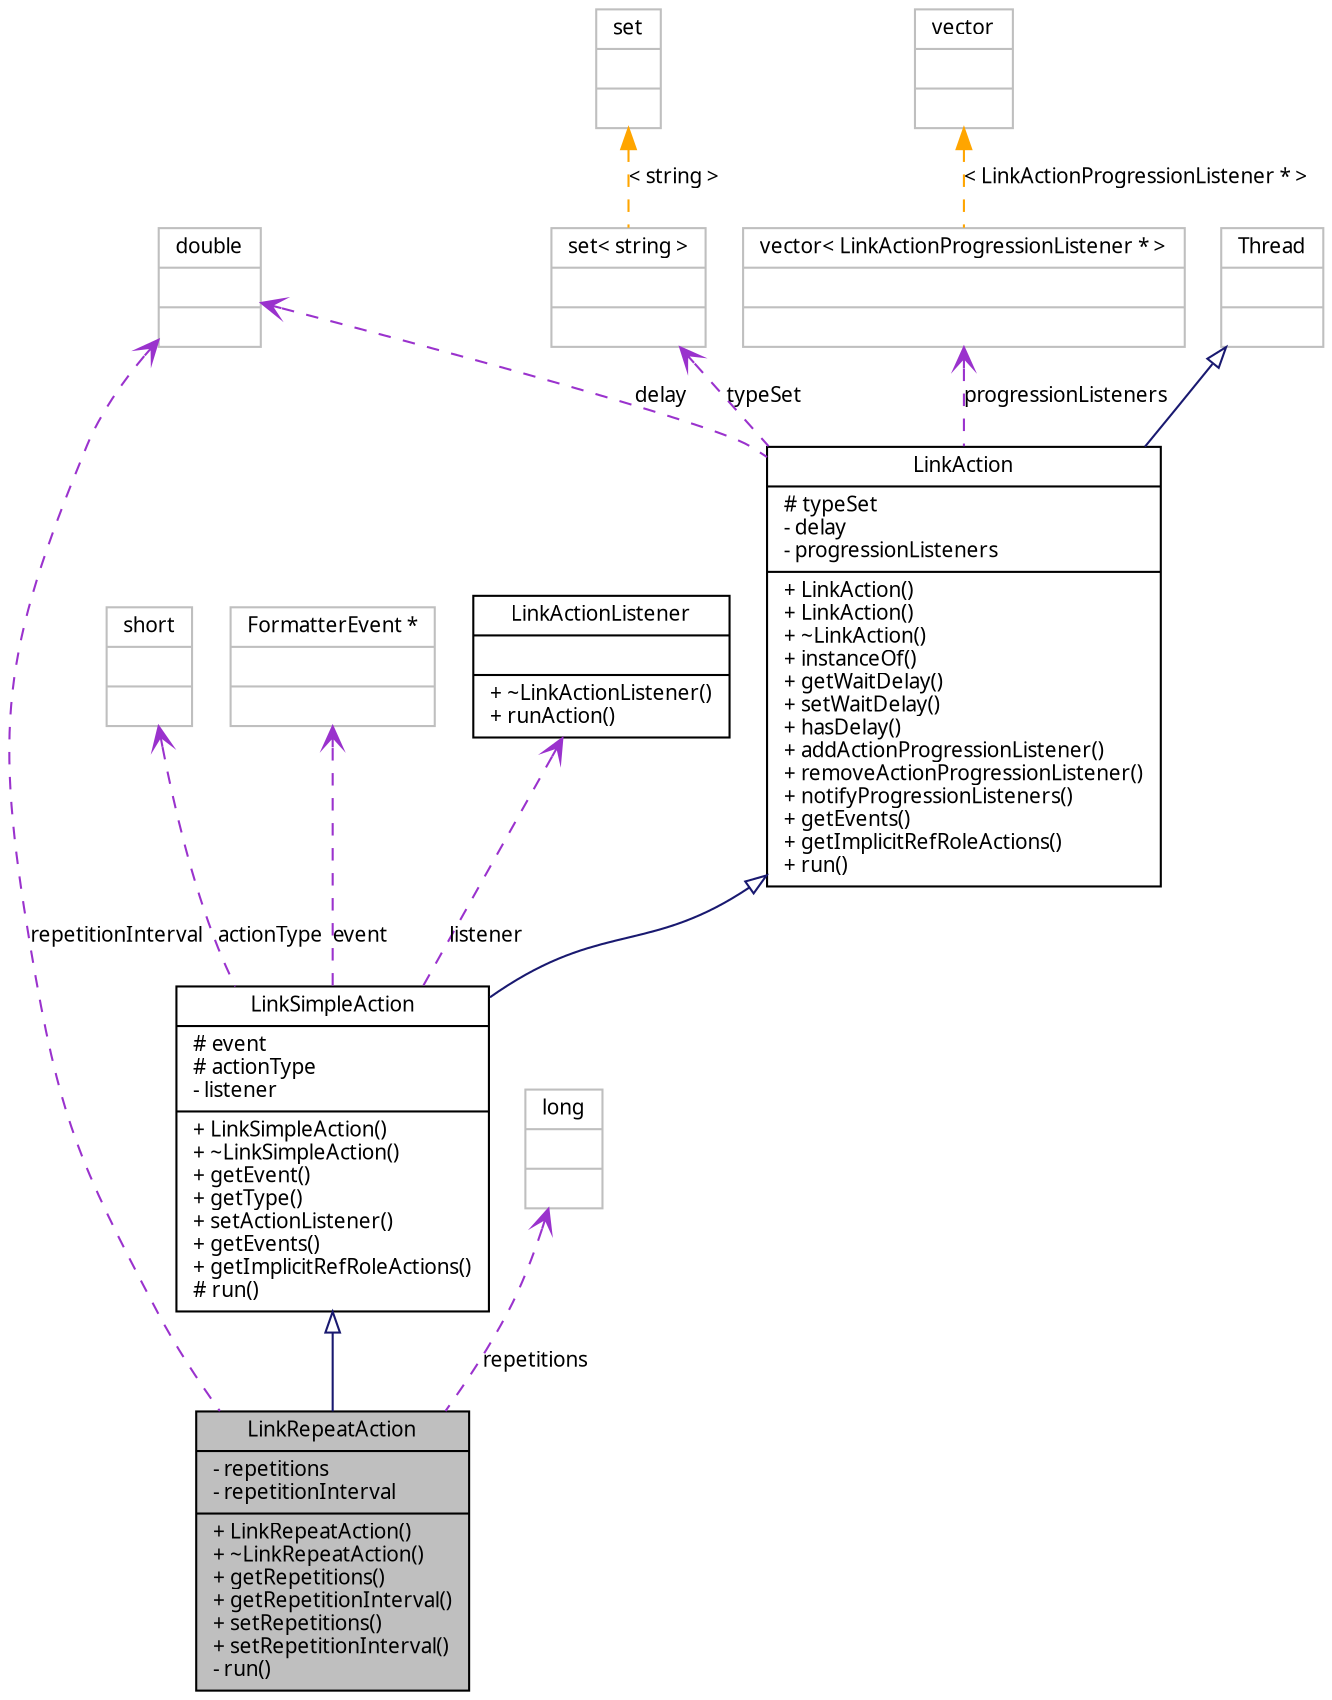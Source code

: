 digraph G
{
  edge [fontname="FreeSans.ttf",fontsize=10,labelfontname="FreeSans.ttf",labelfontsize=10];
  node [fontname="FreeSans.ttf",fontsize=10,shape=record];
  Node1 [label="{LinkRepeatAction\n|- repetitions\l- repetitionInterval\l|+ LinkRepeatAction()\l+ ~LinkRepeatAction()\l+ getRepetitions()\l+ getRepetitionInterval()\l+ setRepetitions()\l+ setRepetitionInterval()\l- run()\l}",height=0.2,width=0.4,color="black", fillcolor="grey75", style="filled" fontcolor="black"];
  Node2 -> Node1 [dir=back,color="midnightblue",fontsize=10,style="solid",arrowtail="empty",fontname="FreeSans.ttf"];
  Node2 [label="{LinkSimpleAction\n|# event\l# actionType\l- listener\l|+ LinkSimpleAction()\l+ ~LinkSimpleAction()\l+ getEvent()\l+ getType()\l+ setActionListener()\l+ getEvents()\l+ getImplicitRefRoleActions()\l# run()\l}",height=0.2,width=0.4,color="black", fillcolor="white", style="filled",URL="$classbr_1_1pucrio_1_1telemidia_1_1ginga_1_1ncl_1_1model_1_1link_1_1LinkSimpleAction.html"];
  Node3 -> Node2 [dir=back,color="midnightblue",fontsize=10,style="solid",arrowtail="empty",fontname="FreeSans.ttf"];
  Node3 [label="{LinkAction\n|# typeSet\l- delay\l- progressionListeners\l|+ LinkAction()\l+ LinkAction()\l+ ~LinkAction()\l+ instanceOf()\l+ getWaitDelay()\l+ setWaitDelay()\l+ hasDelay()\l+ addActionProgressionListener()\l+ removeActionProgressionListener()\l+ notifyProgressionListeners()\l+ getEvents()\l+ getImplicitRefRoleActions()\l+ run()\l}",height=0.2,width=0.4,color="black", fillcolor="white", style="filled",URL="$classbr_1_1pucrio_1_1telemidia_1_1ginga_1_1ncl_1_1model_1_1link_1_1LinkAction.html"];
  Node4 -> Node3 [dir=back,color="midnightblue",fontsize=10,style="solid",arrowtail="empty",fontname="FreeSans.ttf"];
  Node4 [label="{Thread\n||}",height=0.2,width=0.4,color="grey75", fillcolor="white", style="filled"];
  Node5 -> Node3 [dir=back,color="darkorchid3",fontsize=10,style="dashed",label="delay",arrowtail="open",fontname="FreeSans.ttf"];
  Node5 [label="{double\n||}",height=0.2,width=0.4,color="grey75", fillcolor="white", style="filled"];
  Node6 -> Node3 [dir=back,color="darkorchid3",fontsize=10,style="dashed",label="typeSet",arrowtail="open",fontname="FreeSans.ttf"];
  Node6 [label="{set\< string \>\n||}",height=0.2,width=0.4,color="grey75", fillcolor="white", style="filled"];
  Node7 -> Node6 [dir=back,color="orange",fontsize=10,style="dashed",label="\< string \>",fontname="FreeSans.ttf"];
  Node7 [label="{set\n||}",height=0.2,width=0.4,color="grey75", fillcolor="white", style="filled",tooltip="STL class."];
  Node8 -> Node3 [dir=back,color="darkorchid3",fontsize=10,style="dashed",label="progressionListeners",arrowtail="open",fontname="FreeSans.ttf"];
  Node8 [label="{vector\< LinkActionProgressionListener * \>\n||}",height=0.2,width=0.4,color="grey75", fillcolor="white", style="filled"];
  Node9 -> Node8 [dir=back,color="orange",fontsize=10,style="dashed",label="\< LinkActionProgressionListener * \>",fontname="FreeSans.ttf"];
  Node9 [label="{vector\n||}",height=0.2,width=0.4,color="grey75", fillcolor="white", style="filled",tooltip="STL class."];
  Node10 -> Node2 [dir=back,color="darkorchid3",fontsize=10,style="dashed",label="actionType",arrowtail="open",fontname="FreeSans.ttf"];
  Node10 [label="{short\n||}",height=0.2,width=0.4,color="grey75", fillcolor="white", style="filled"];
  Node11 -> Node2 [dir=back,color="darkorchid3",fontsize=10,style="dashed",label="event",arrowtail="open",fontname="FreeSans.ttf"];
  Node11 [label="{FormatterEvent *\n||}",height=0.2,width=0.4,color="grey75", fillcolor="white", style="filled"];
  Node12 -> Node2 [dir=back,color="darkorchid3",fontsize=10,style="dashed",label="listener",arrowtail="open",fontname="FreeSans.ttf"];
  Node12 [label="{LinkActionListener\n||+ ~LinkActionListener()\l+ runAction()\l}",height=0.2,width=0.4,color="black", fillcolor="white", style="filled",URL="$classbr_1_1pucrio_1_1telemidia_1_1ginga_1_1ncl_1_1model_1_1link_1_1LinkActionListener.html"];
  Node5 -> Node1 [dir=back,color="darkorchid3",fontsize=10,style="dashed",label="repetitionInterval",arrowtail="open",fontname="FreeSans.ttf"];
  Node13 -> Node1 [dir=back,color="darkorchid3",fontsize=10,style="dashed",label="repetitions",arrowtail="open",fontname="FreeSans.ttf"];
  Node13 [label="{long\n||}",height=0.2,width=0.4,color="grey75", fillcolor="white", style="filled"];
}
